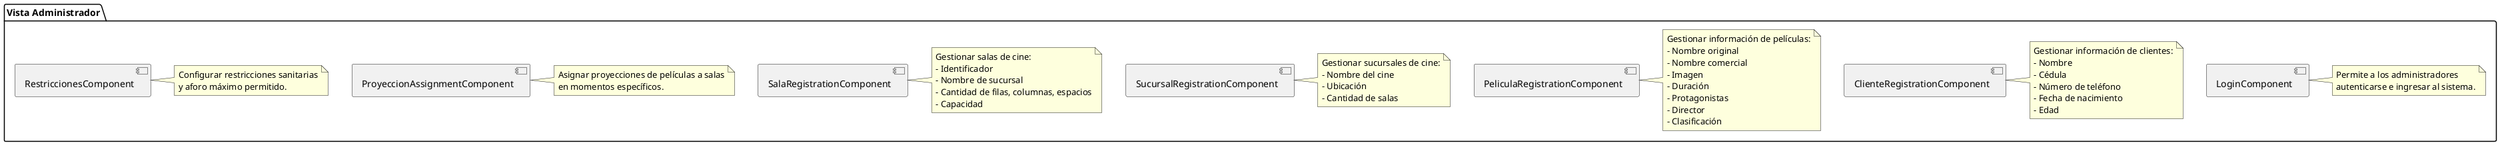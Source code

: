 @startuml
package "Vista Administrador" {

  [LoginComponent]
  [ClienteRegistrationComponent]
  [PeliculaRegistrationComponent]
  [SucursalRegistrationComponent]
  [SalaRegistrationComponent]
  [ProyeccionAssignmentComponent]
  [RestriccionesComponent]

  note right of LoginComponent: Permite a los administradores\nautenticarse e ingresar al sistema.

  note right of ClienteRegistrationComponent: Gestionar información de clientes:\n- Nombre\n- Cédula\n- Número de teléfono\n- Fecha de nacimiento\n- Edad

  note right of PeliculaRegistrationComponent: Gestionar información de películas:\n- Nombre original\n- Nombre comercial\n- Imagen\n- Duración\n- Protagonistas\n- Director\n- Clasificación

  note right of SucursalRegistrationComponent: Gestionar sucursales de cine:\n- Nombre del cine\n- Ubicación\n- Cantidad de salas

  note right of SalaRegistrationComponent: Gestionar salas de cine:\n- Identificador\n- Nombre de sucursal\n- Cantidad de filas, columnas, espacios\n- Capacidad

  note right of ProyeccionAssignmentComponent: Asignar proyecciones de películas a salas\nen momentos específicos.

  note right of RestriccionesComponent: Configurar restricciones sanitarias\ny aforo máximo permitido.

}
@enduml